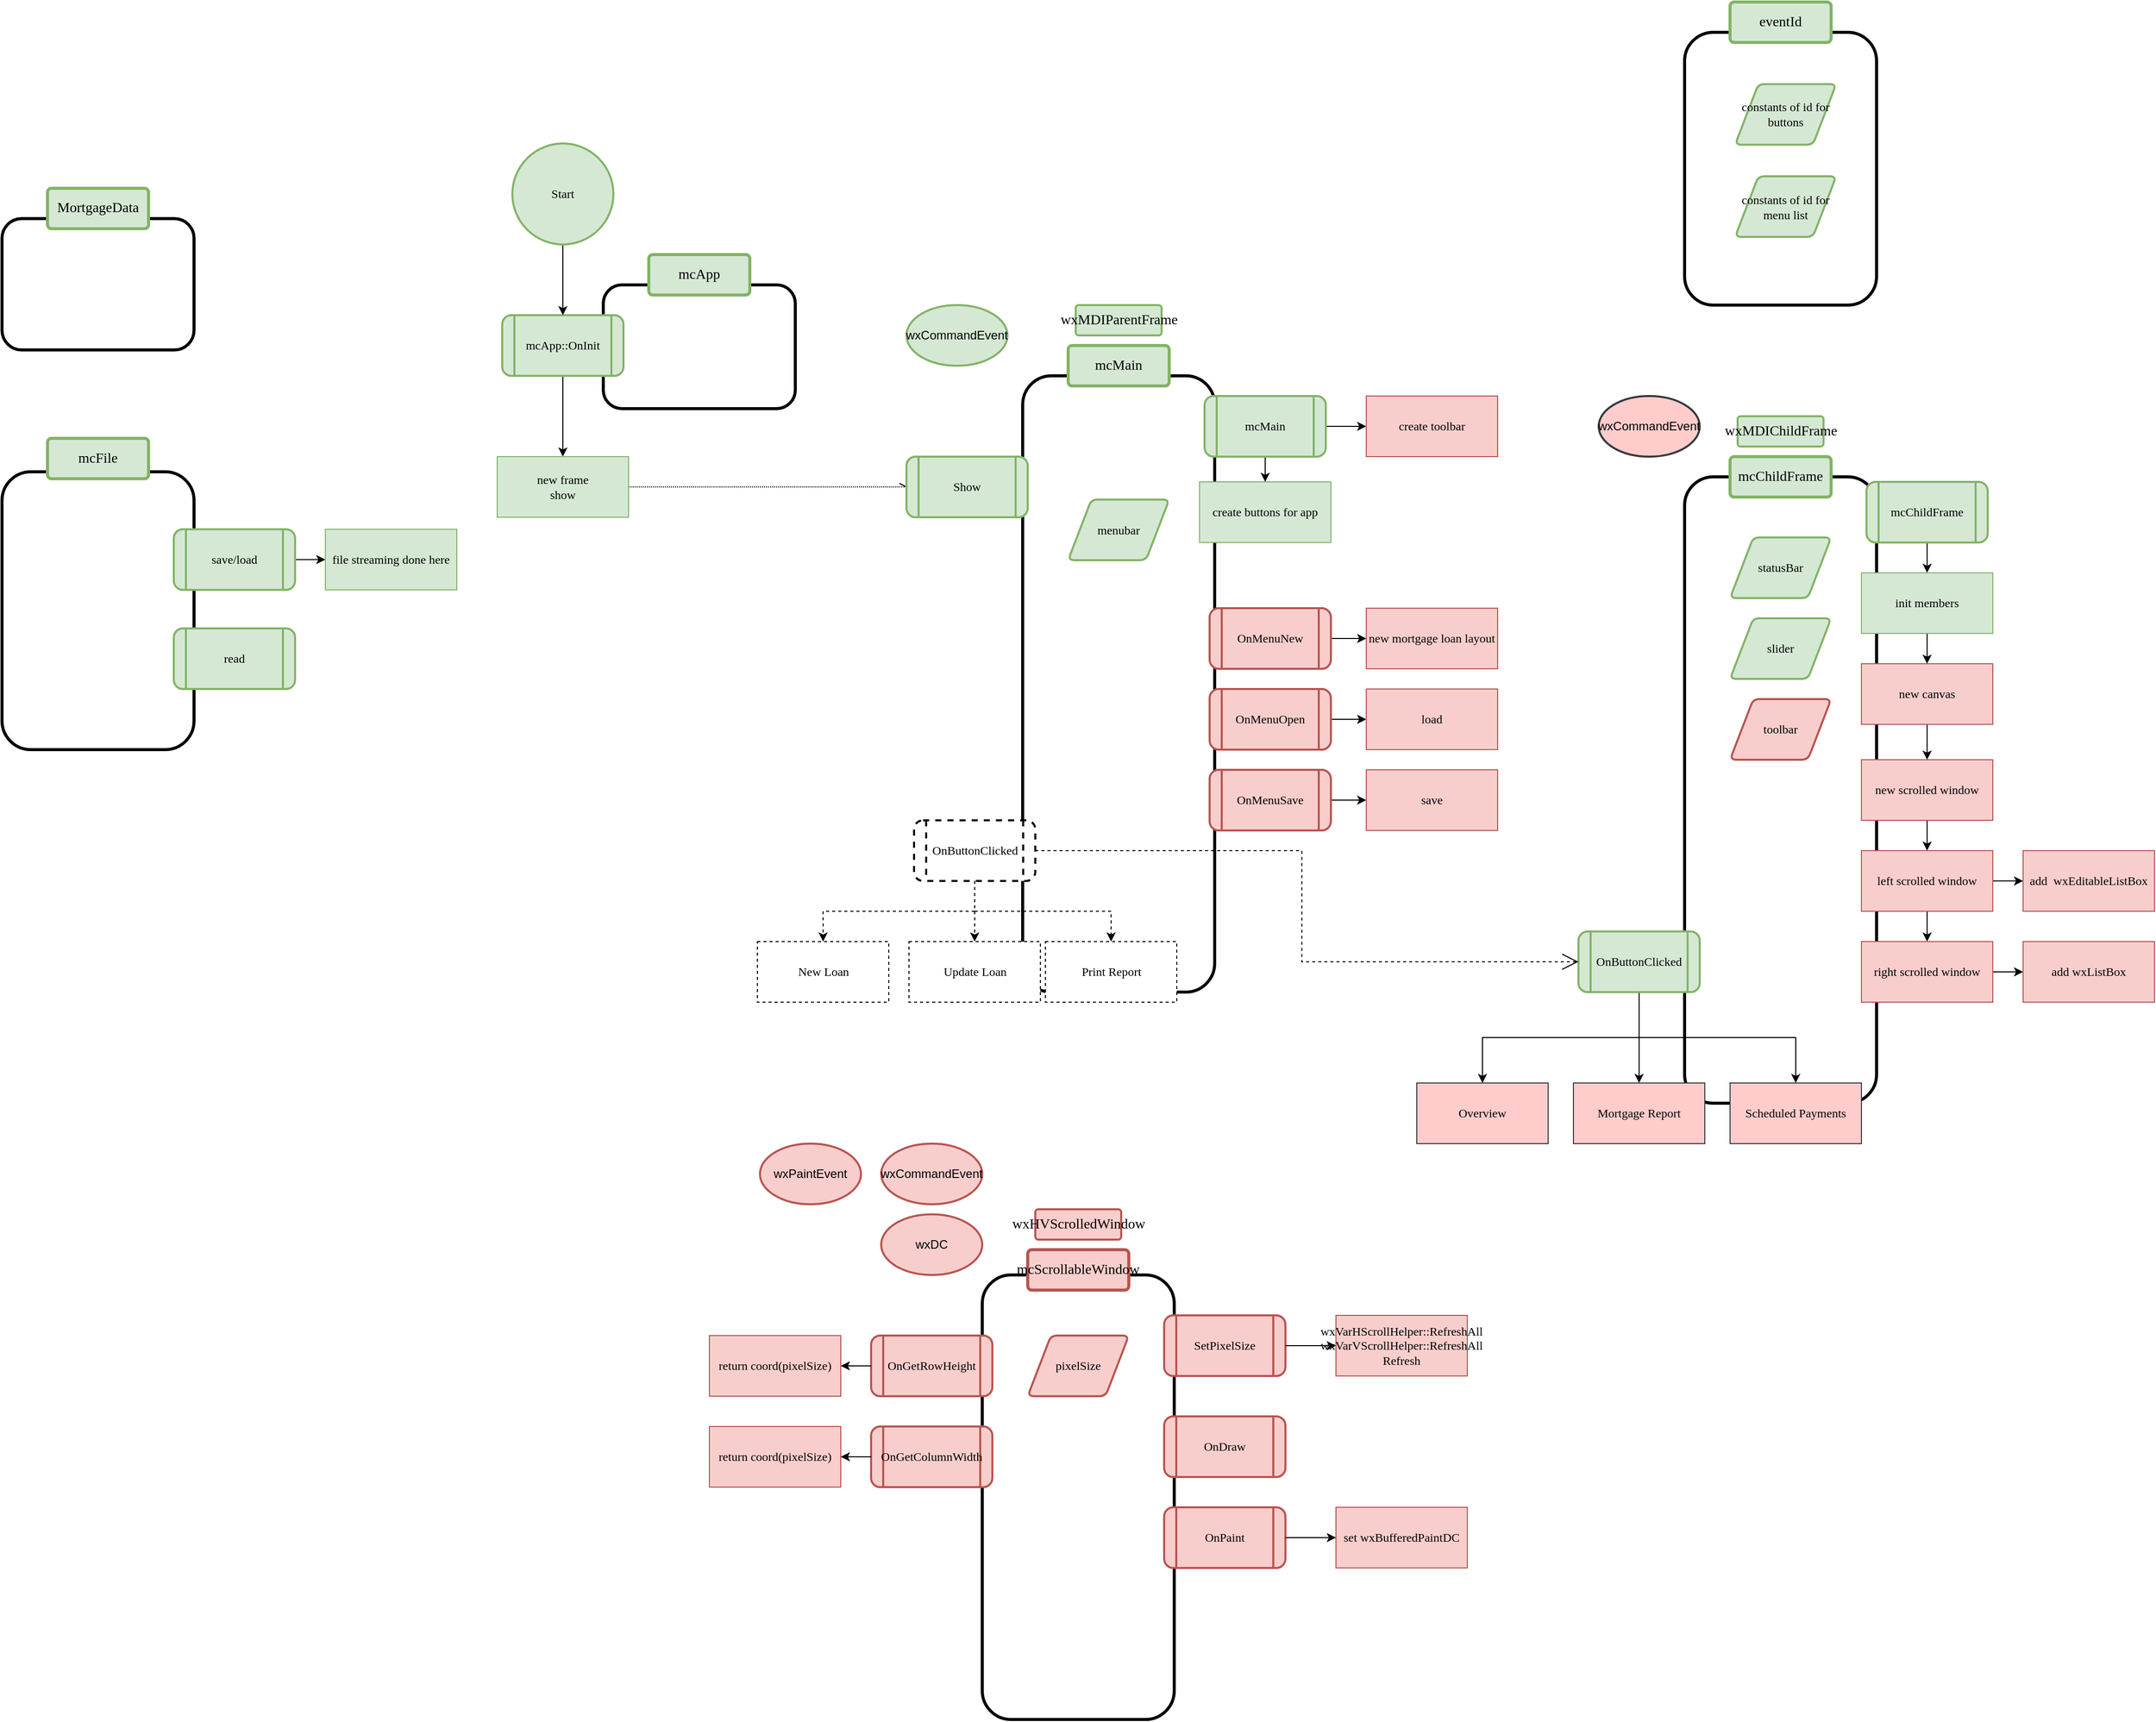 <mxfile version="16.6.1" type="device"><diagram id="4u5bkuqh8i6XdxuR7M9z" name="Page-1"><mxGraphModel dx="1843" dy="2866" grid="1" gridSize="10" guides="1" tooltips="1" connect="1" arrows="1" fold="1" page="1" pageScale="1" pageWidth="850" pageHeight="1100" math="0" shadow="0"><root><mxCell id="0"/><mxCell id="1" parent="0"/><mxCell id="6ShOgifThUx7Da6KeaPq-13" value="" style="rounded=1;whiteSpace=wrap;html=1;fillColor=none;strokeWidth=3;fontFamily=SF Mono;" parent="1" vertex="1"><mxGeometry x="1525" y="-890" width="190" height="620" as="geometry"/></mxCell><mxCell id="f-LeLVSREXbkeS8HNx8I-79" value="" style="rounded=1;whiteSpace=wrap;html=1;fillColor=none;strokeWidth=3;fontFamily=SF Mono;" parent="1" vertex="1"><mxGeometry x="870" y="-990" width="190" height="610" as="geometry"/></mxCell><mxCell id="f-LeLVSREXbkeS8HNx8I-83" value="" style="rounded=1;whiteSpace=wrap;html=1;fillColor=none;strokeWidth=3;fontFamily=SF Mono;" parent="1" vertex="1"><mxGeometry x="455" y="-1080" width="190" height="122.5" as="geometry"/></mxCell><mxCell id="DNXCwKFJPy2jb9ZxVJ6H-2" value="" style="edgeStyle=orthogonalEdgeStyle;rounded=0;orthogonalLoop=1;jettySize=auto;html=1;entryX=0.5;entryY=0;entryDx=0;entryDy=0;" parent="1" source="SENwZf0jZD7FWOnmWLHz-10" target="6ShOgifThUx7Da6KeaPq-1" edge="1"><mxGeometry relative="1" as="geometry"><mxPoint x="415" y="-920" as="targetPoint"/></mxGeometry></mxCell><mxCell id="SENwZf0jZD7FWOnmWLHz-10" value="mcApp::OnInit" style="shape=process;whiteSpace=wrap;html=1;backgroundOutline=1;fillColor=#d5e8d4;strokeColor=#82b366;rounded=1;fontFamily=SF Mono;strokeWidth=2;" parent="1" vertex="1"><mxGeometry x="355" y="-1050" width="120" height="60" as="geometry"/></mxCell><mxCell id="HCgGVhxVDAZrNAhKXv1q-3" style="edgeStyle=orthogonalEdgeStyle;rounded=0;orthogonalLoop=1;jettySize=auto;html=1;exitX=0.5;exitY=1;exitDx=0;exitDy=0;exitPerimeter=0;entryX=0.5;entryY=0;entryDx=0;entryDy=0;" parent="1" source="HCgGVhxVDAZrNAhKXv1q-1" target="SENwZf0jZD7FWOnmWLHz-10" edge="1"><mxGeometry relative="1" as="geometry"/></mxCell><mxCell id="HCgGVhxVDAZrNAhKXv1q-1" value="&lt;font style=&quot;font-size: 12px&quot;&gt;Start&lt;/font&gt;" style="strokeWidth=2;html=1;shape=mxgraph.flowchart.start_2;whiteSpace=wrap;fillColor=#d5e8d4;strokeColor=#82b366;fontFamily=SF Mono;" parent="1" vertex="1"><mxGeometry x="365" y="-1220" width="100" height="100" as="geometry"/></mxCell><mxCell id="f-LeLVSREXbkeS8HNx8I-45" value="" style="rounded=1;whiteSpace=wrap;html=1;fillColor=none;strokeWidth=3;fontFamily=SF Mono;" parent="1" vertex="1"><mxGeometry x="-140" y="-895" width="190" height="275" as="geometry"/></mxCell><mxCell id="f-LeLVSREXbkeS8HNx8I-74" style="edgeStyle=orthogonalEdgeStyle;rounded=0;orthogonalLoop=1;jettySize=auto;html=1;exitX=1;exitY=0.5;exitDx=0;exitDy=0;entryX=0;entryY=0.5;entryDx=0;entryDy=0;" parent="1" source="f-LeLVSREXbkeS8HNx8I-46" target="f-LeLVSREXbkeS8HNx8I-73" edge="1"><mxGeometry relative="1" as="geometry"/></mxCell><mxCell id="f-LeLVSREXbkeS8HNx8I-46" value="save/load" style="shape=process;whiteSpace=wrap;html=1;backgroundOutline=1;fillColor=#d5e8d4;strokeColor=#82b366;rounded=1;fontFamily=SF Mono;strokeWidth=2;" parent="1" vertex="1"><mxGeometry x="30" y="-838.13" width="120" height="60" as="geometry"/></mxCell><mxCell id="f-LeLVSREXbkeS8HNx8I-56" value="" style="rounded=1;whiteSpace=wrap;html=1;fillColor=none;strokeWidth=3;fontFamily=SF Mono;" parent="1" vertex="1"><mxGeometry x="-140" y="-1145.63" width="190" height="130" as="geometry"/></mxCell><mxCell id="f-LeLVSREXbkeS8HNx8I-63" value="&lt;font style=&quot;font-size: 14px&quot;&gt;MortgageData&lt;/font&gt;" style="rounded=1;arcSize=10;whiteSpace=wrap;html=1;align=center;fillColor=#d5e8d4;strokeColor=#82b366;fontFamily=SF Mono;strokeWidth=3;" parent="1" vertex="1"><mxGeometry x="-95" y="-1175.63" width="100" height="40" as="geometry"/></mxCell><mxCell id="f-LeLVSREXbkeS8HNx8I-68" value="read" style="shape=process;whiteSpace=wrap;html=1;backgroundOutline=1;fillColor=#d5e8d4;strokeColor=#82b366;rounded=1;fontFamily=SF Mono;strokeWidth=2;" parent="1" vertex="1"><mxGeometry x="30" y="-740" width="120" height="60" as="geometry"/></mxCell><mxCell id="f-LeLVSREXbkeS8HNx8I-73" value="&lt;font style=&quot;font-size: 12px&quot;&gt;file streaming done here&lt;/font&gt;" style="rounded=0;whiteSpace=wrap;html=1;fillColor=#d5e8d4;strokeColor=#82b366;fontFamily=SF Mono;" parent="1" vertex="1"><mxGeometry x="180" y="-838.13" width="130" height="60" as="geometry"/></mxCell><mxCell id="f-LeLVSREXbkeS8HNx8I-75" value="&lt;font style=&quot;font-size: 14px&quot;&gt;mcFile&lt;/font&gt;" style="rounded=1;arcSize=10;whiteSpace=wrap;html=1;align=center;fillColor=#d5e8d4;strokeColor=#82b366;fontFamily=SF Mono;strokeWidth=3;" parent="1" vertex="1"><mxGeometry x="-95" y="-928.13" width="100" height="40" as="geometry"/></mxCell><mxCell id="f-LeLVSREXbkeS8HNx8I-80" value="&lt;font style=&quot;font-size: 14px&quot;&gt;mcMain&lt;/font&gt;" style="rounded=1;arcSize=10;whiteSpace=wrap;html=1;align=center;fillColor=#d5e8d4;strokeColor=#82b366;fontFamily=SF Mono;strokeWidth=3;" parent="1" vertex="1"><mxGeometry x="915" y="-1020" width="100" height="40" as="geometry"/></mxCell><mxCell id="f-LeLVSREXbkeS8HNx8I-85" style="edgeStyle=orthogonalEdgeStyle;rounded=0;orthogonalLoop=1;jettySize=auto;html=1;exitX=0.5;exitY=1;exitDx=0;exitDy=0;entryX=0.5;entryY=0;entryDx=0;entryDy=0;" parent="1" source="f-LeLVSREXbkeS8HNx8I-82" target="OlosQ7xDst9_o-KBeM07-12" edge="1"><mxGeometry relative="1" as="geometry"><mxPoint x="1480" y="-250" as="targetPoint"/></mxGeometry></mxCell><mxCell id="DnWcME0z-URtW0J5vlyk-16" style="edgeStyle=orthogonalEdgeStyle;rounded=0;orthogonalLoop=1;jettySize=auto;html=1;exitX=0.5;exitY=1;exitDx=0;exitDy=0;entryX=0.5;entryY=0;entryDx=0;entryDy=0;endArrow=classic;endFill=1;startSize=6;endSize=6;sourcePerimeterSpacing=0;targetPerimeterSpacing=0;" edge="1" parent="1" source="f-LeLVSREXbkeS8HNx8I-82" target="OlosQ7xDst9_o-KBeM07-11"><mxGeometry relative="1" as="geometry"/></mxCell><mxCell id="DnWcME0z-URtW0J5vlyk-17" style="edgeStyle=orthogonalEdgeStyle;rounded=0;orthogonalLoop=1;jettySize=auto;html=1;exitX=0.5;exitY=1;exitDx=0;exitDy=0;entryX=0.5;entryY=0;entryDx=0;entryDy=0;endArrow=classic;endFill=1;startSize=6;endSize=6;sourcePerimeterSpacing=0;targetPerimeterSpacing=0;" edge="1" parent="1" source="f-LeLVSREXbkeS8HNx8I-82" target="OlosQ7xDst9_o-KBeM07-13"><mxGeometry relative="1" as="geometry"/></mxCell><mxCell id="f-LeLVSREXbkeS8HNx8I-82" value="OnButtonClicked" style="shape=process;whiteSpace=wrap;html=1;backgroundOutline=1;fillColor=#d5e8d4;strokeColor=#82b366;rounded=1;fontFamily=SF Mono;strokeWidth=2;" parent="1" vertex="1"><mxGeometry x="1420" y="-440" width="120" height="60" as="geometry"/></mxCell><mxCell id="f-LeLVSREXbkeS8HNx8I-84" value="&lt;font style=&quot;font-size: 14px&quot;&gt;mcApp&lt;/font&gt;" style="rounded=1;arcSize=10;whiteSpace=wrap;html=1;align=center;fillColor=#d5e8d4;strokeColor=#82b366;fontFamily=SF Mono;strokeWidth=3;" parent="1" vertex="1"><mxGeometry x="500" y="-1110" width="100" height="40" as="geometry"/></mxCell><mxCell id="DNXCwKFJPy2jb9ZxVJ6H-4" style="edgeStyle=orthogonalEdgeStyle;rounded=0;orthogonalLoop=1;jettySize=auto;html=1;exitX=1;exitY=0.5;exitDx=0;exitDy=0;entryX=0;entryY=0.5;entryDx=0;entryDy=0;dashed=1;dashPattern=1 1;endArrow=openAsync;endFill=0;" parent="1" source="6ShOgifThUx7Da6KeaPq-1" target="DNXCwKFJPy2jb9ZxVJ6H-3" edge="1"><mxGeometry relative="1" as="geometry"/></mxCell><mxCell id="6ShOgifThUx7Da6KeaPq-1" value="&lt;font style=&quot;font-size: 12px&quot;&gt;new frame&lt;br&gt;show&lt;br&gt;&lt;/font&gt;" style="rounded=0;whiteSpace=wrap;html=1;fillColor=#d5e8d4;strokeColor=#82b366;fontFamily=SF Mono;" parent="1" vertex="1"><mxGeometry x="350" y="-910" width="130" height="60" as="geometry"/></mxCell><mxCell id="6ShOgifThUx7Da6KeaPq-3" value="&lt;font style=&quot;font-size: 14px&quot;&gt;wxMDIParentFrame&lt;br&gt;&lt;/font&gt;" style="rounded=1;arcSize=10;whiteSpace=wrap;html=1;align=center;fillColor=#d5e8d4;strokeColor=#82b366;fontFamily=SF Mono;strokeWidth=2;shadow=0;glass=0;sketch=0;perimeterSpacing=0;" parent="1" vertex="1"><mxGeometry x="922.5" y="-1060" width="85" height="30" as="geometry"/></mxCell><mxCell id="6ShOgifThUx7Da6KeaPq-4" value="toolbar" style="shape=parallelogram;html=1;strokeWidth=2;perimeter=parallelogramPerimeter;whiteSpace=wrap;rounded=1;arcSize=12;size=0.23;fontFamily=SF Mono;fillColor=#f8cecc;strokeColor=#b85450;" parent="1" vertex="1"><mxGeometry x="1570" y="-670" width="100" height="60" as="geometry"/></mxCell><mxCell id="6ShOgifThUx7Da6KeaPq-5" value="menubar" style="shape=parallelogram;html=1;strokeWidth=2;perimeter=parallelogramPerimeter;whiteSpace=wrap;rounded=1;arcSize=12;size=0.23;fontFamily=SF Mono;fillColor=#d5e8d4;strokeColor=#82b366;" parent="1" vertex="1"><mxGeometry x="915" y="-867.5" width="100" height="60" as="geometry"/></mxCell><mxCell id="6ShOgifThUx7Da6KeaPq-6" value="" style="rounded=1;whiteSpace=wrap;html=1;fillColor=none;strokeWidth=3;fontFamily=SF Mono;" parent="1" vertex="1"><mxGeometry x="1525" y="-1330" width="190" height="270" as="geometry"/></mxCell><mxCell id="6ShOgifThUx7Da6KeaPq-7" value="&lt;font style=&quot;font-size: 14px&quot;&gt;eventId&lt;/font&gt;" style="rounded=1;arcSize=10;whiteSpace=wrap;html=1;align=center;fillColor=#d5e8d4;strokeColor=#82b366;fontFamily=SF Mono;strokeWidth=3;" parent="1" vertex="1"><mxGeometry x="1570" y="-1360" width="100" height="40" as="geometry"/></mxCell><mxCell id="6ShOgifThUx7Da6KeaPq-8" value="constants of id for buttons" style="shape=parallelogram;html=1;strokeWidth=2;perimeter=parallelogramPerimeter;whiteSpace=wrap;rounded=1;arcSize=12;size=0.23;fontFamily=SF Mono;fillColor=#d5e8d4;strokeColor=#82b366;" parent="1" vertex="1"><mxGeometry x="1575" y="-1278.75" width="100" height="60" as="geometry"/></mxCell><mxCell id="6ShOgifThUx7Da6KeaPq-9" value="constants of id for menu list" style="shape=parallelogram;html=1;strokeWidth=2;perimeter=parallelogramPerimeter;whiteSpace=wrap;rounded=1;arcSize=12;size=0.23;fontFamily=SF Mono;fillColor=#d5e8d4;strokeColor=#82b366;" parent="1" vertex="1"><mxGeometry x="1575" y="-1187.5" width="100" height="60" as="geometry"/></mxCell><mxCell id="6ShOgifThUx7Da6KeaPq-10" value="wxCommandEvent" style="strokeWidth=2;html=1;shape=mxgraph.flowchart.start_1;whiteSpace=wrap;fillColor=#d5e8d4;strokeColor=#82b366;" parent="1" vertex="1"><mxGeometry x="755" y="-1060" width="100" height="60" as="geometry"/></mxCell><mxCell id="6ShOgifThUx7Da6KeaPq-12" value="&lt;font style=&quot;font-size: 14px&quot;&gt;mcChildFrame&lt;/font&gt;" style="rounded=1;arcSize=10;whiteSpace=wrap;html=1;align=center;fillColor=#d5e8d4;strokeColor=#82b366;fontFamily=SF Mono;strokeWidth=3;" parent="1" vertex="1"><mxGeometry x="1570" y="-910" width="100" height="40" as="geometry"/></mxCell><mxCell id="6ShOgifThUx7Da6KeaPq-20" style="edgeStyle=orthogonalEdgeStyle;rounded=0;orthogonalLoop=1;jettySize=auto;html=1;exitX=1;exitY=0.5;exitDx=0;exitDy=0;entryX=0;entryY=0.5;entryDx=0;entryDy=0;" parent="1" source="6ShOgifThUx7Da6KeaPq-15" target="6ShOgifThUx7Da6KeaPq-19" edge="1"><mxGeometry relative="1" as="geometry"/></mxCell><mxCell id="6ShOgifThUx7Da6KeaPq-21" style="edgeStyle=orthogonalEdgeStyle;rounded=0;orthogonalLoop=1;jettySize=auto;html=1;exitX=0.5;exitY=1;exitDx=0;exitDy=0;entryX=0.5;entryY=0;entryDx=0;entryDy=0;" parent="1" source="6ShOgifThUx7Da6KeaPq-15" target="6ShOgifThUx7Da6KeaPq-16" edge="1"><mxGeometry relative="1" as="geometry"/></mxCell><mxCell id="6ShOgifThUx7Da6KeaPq-15" value="mcMain" style="shape=process;whiteSpace=wrap;html=1;backgroundOutline=1;fillColor=#d5e8d4;strokeColor=#82b366;rounded=1;fontFamily=SF Mono;strokeWidth=2;" parent="1" vertex="1"><mxGeometry x="1050" y="-970" width="120" height="60" as="geometry"/></mxCell><mxCell id="6ShOgifThUx7Da6KeaPq-16" value="&lt;font style=&quot;font-size: 12px&quot;&gt;create buttons for app&lt;br&gt;&lt;/font&gt;" style="rounded=0;whiteSpace=wrap;html=1;fontFamily=SF Mono;fillColor=#d5e8d4;strokeColor=#82b366;" parent="1" vertex="1"><mxGeometry x="1045" y="-885" width="130" height="60" as="geometry"/></mxCell><mxCell id="6ShOgifThUx7Da6KeaPq-19" value="&lt;font style=&quot;font-size: 12px&quot;&gt;create toolbar&lt;/font&gt;" style="rounded=0;whiteSpace=wrap;html=1;fillColor=#f8cecc;strokeColor=#b85450;fontFamily=SF Mono;" parent="1" vertex="1"><mxGeometry x="1210" y="-970" width="130" height="60" as="geometry"/></mxCell><mxCell id="6ShOgifThUx7Da6KeaPq-30" style="edgeStyle=orthogonalEdgeStyle;rounded=0;orthogonalLoop=1;jettySize=auto;html=1;exitX=1;exitY=0.5;exitDx=0;exitDy=0;entryX=0;entryY=0.5;entryDx=0;entryDy=0;" parent="1" source="6ShOgifThUx7Da6KeaPq-22" target="6ShOgifThUx7Da6KeaPq-26" edge="1"><mxGeometry relative="1" as="geometry"/></mxCell><mxCell id="6ShOgifThUx7Da6KeaPq-22" value="OnMenuNew" style="shape=process;whiteSpace=wrap;html=1;backgroundOutline=1;fillColor=#f8cecc;strokeColor=#b85450;rounded=1;fontFamily=SF Mono;strokeWidth=2;" parent="1" vertex="1"><mxGeometry x="1055" y="-760" width="120" height="60" as="geometry"/></mxCell><mxCell id="6ShOgifThUx7Da6KeaPq-31" style="edgeStyle=orthogonalEdgeStyle;rounded=0;orthogonalLoop=1;jettySize=auto;html=1;exitX=1;exitY=0.5;exitDx=0;exitDy=0;entryX=0;entryY=0.5;entryDx=0;entryDy=0;" parent="1" source="6ShOgifThUx7Da6KeaPq-23" target="6ShOgifThUx7Da6KeaPq-27" edge="1"><mxGeometry relative="1" as="geometry"/></mxCell><mxCell id="6ShOgifThUx7Da6KeaPq-23" value="OnMenuOpen" style="shape=process;whiteSpace=wrap;html=1;backgroundOutline=1;fillColor=#f8cecc;strokeColor=#b85450;rounded=1;fontFamily=SF Mono;strokeWidth=2;" parent="1" vertex="1"><mxGeometry x="1055" y="-680" width="120" height="60" as="geometry"/></mxCell><mxCell id="6ShOgifThUx7Da6KeaPq-32" style="edgeStyle=orthogonalEdgeStyle;rounded=0;orthogonalLoop=1;jettySize=auto;html=1;exitX=1;exitY=0.5;exitDx=0;exitDy=0;entryX=0;entryY=0.5;entryDx=0;entryDy=0;" parent="1" source="6ShOgifThUx7Da6KeaPq-24" target="6ShOgifThUx7Da6KeaPq-28" edge="1"><mxGeometry relative="1" as="geometry"/></mxCell><mxCell id="6ShOgifThUx7Da6KeaPq-24" value="OnMenuSave" style="shape=process;whiteSpace=wrap;html=1;backgroundOutline=1;fillColor=#f8cecc;strokeColor=#b85450;rounded=1;fontFamily=SF Mono;strokeWidth=2;" parent="1" vertex="1"><mxGeometry x="1055" y="-600" width="120" height="60" as="geometry"/></mxCell><mxCell id="6ShOgifThUx7Da6KeaPq-26" value="&lt;font style=&quot;font-size: 12px&quot;&gt;new mortgage loan layout&lt;/font&gt;" style="rounded=0;whiteSpace=wrap;html=1;fillColor=#f8cecc;strokeColor=#b85450;fontFamily=SF Mono;" parent="1" vertex="1"><mxGeometry x="1210" y="-760" width="130" height="60" as="geometry"/></mxCell><mxCell id="6ShOgifThUx7Da6KeaPq-27" value="&lt;font style=&quot;font-size: 12px&quot;&gt;load&lt;/font&gt;" style="rounded=0;whiteSpace=wrap;html=1;fillColor=#f8cecc;strokeColor=#b85450;fontFamily=SF Mono;" parent="1" vertex="1"><mxGeometry x="1210" y="-680" width="130" height="60" as="geometry"/></mxCell><mxCell id="6ShOgifThUx7Da6KeaPq-28" value="&lt;font style=&quot;font-size: 12px&quot;&gt;save&lt;/font&gt;" style="rounded=0;whiteSpace=wrap;html=1;fillColor=#f8cecc;strokeColor=#b85450;fontFamily=SF Mono;" parent="1" vertex="1"><mxGeometry x="1210" y="-600" width="130" height="60" as="geometry"/></mxCell><mxCell id="6ShOgifThUx7Da6KeaPq-49" style="edgeStyle=orthogonalEdgeStyle;rounded=0;orthogonalLoop=1;jettySize=auto;html=1;exitX=0.5;exitY=1;exitDx=0;exitDy=0;entryX=0.5;entryY=0;entryDx=0;entryDy=0;" parent="1" source="6ShOgifThUx7Da6KeaPq-47" target="6ShOgifThUx7Da6KeaPq-48" edge="1"><mxGeometry relative="1" as="geometry"/></mxCell><mxCell id="6ShOgifThUx7Da6KeaPq-47" value="mcChildFrame" style="shape=process;whiteSpace=wrap;html=1;backgroundOutline=1;fillColor=#d5e8d4;strokeColor=#82b366;rounded=1;fontFamily=SF Mono;strokeWidth=2;" parent="1" vertex="1"><mxGeometry x="1705" y="-885" width="120" height="60" as="geometry"/></mxCell><mxCell id="6ShOgifThUx7Da6KeaPq-57" value="" style="edgeStyle=orthogonalEdgeStyle;rounded=0;orthogonalLoop=1;jettySize=auto;html=1;" parent="1" source="6ShOgifThUx7Da6KeaPq-48" target="6ShOgifThUx7Da6KeaPq-55" edge="1"><mxGeometry relative="1" as="geometry"/></mxCell><mxCell id="6ShOgifThUx7Da6KeaPq-48" value="&lt;font style=&quot;font-size: 12px&quot;&gt;init members&lt;/font&gt;" style="rounded=0;whiteSpace=wrap;html=1;fillColor=#d5e8d4;strokeColor=#82b366;fontFamily=SF Mono;" parent="1" vertex="1"><mxGeometry x="1700" y="-795" width="130" height="60" as="geometry"/></mxCell><mxCell id="6ShOgifThUx7Da6KeaPq-53" value="statusBar" style="shape=parallelogram;html=1;strokeWidth=2;perimeter=parallelogramPerimeter;whiteSpace=wrap;rounded=1;arcSize=12;size=0.23;fontFamily=SF Mono;fillColor=#d5e8d4;strokeColor=#82b366;" parent="1" vertex="1"><mxGeometry x="1570" y="-830" width="100" height="60" as="geometry"/></mxCell><mxCell id="6ShOgifThUx7Da6KeaPq-54" value="slider" style="shape=parallelogram;html=1;strokeWidth=2;perimeter=parallelogramPerimeter;whiteSpace=wrap;rounded=1;arcSize=12;size=0.23;fontFamily=SF Mono;fillColor=#d5e8d4;strokeColor=#82b366;" parent="1" vertex="1"><mxGeometry x="1570" y="-750" width="100" height="60" as="geometry"/></mxCell><mxCell id="DnWcME0z-URtW0J5vlyk-8" style="edgeStyle=none;curved=1;rounded=0;orthogonalLoop=1;jettySize=auto;html=1;exitX=0.5;exitY=1;exitDx=0;exitDy=0;entryX=0.5;entryY=0;entryDx=0;entryDy=0;endArrow=classic;startSize=6;endSize=6;sourcePerimeterSpacing=0;targetPerimeterSpacing=0;endFill=1;" edge="1" parent="1" source="6ShOgifThUx7Da6KeaPq-55" target="DnWcME0z-URtW0J5vlyk-1"><mxGeometry relative="1" as="geometry"/></mxCell><mxCell id="6ShOgifThUx7Da6KeaPq-55" value="&lt;font style=&quot;font-size: 12px&quot;&gt;new canvas&lt;/font&gt;" style="rounded=0;whiteSpace=wrap;html=1;fillColor=#f8cecc;strokeColor=#b85450;fontFamily=SF Mono;" parent="1" vertex="1"><mxGeometry x="1700" y="-705" width="130" height="60" as="geometry"/></mxCell><mxCell id="DNXCwKFJPy2jb9ZxVJ6H-3" value="Show" style="shape=process;whiteSpace=wrap;html=1;backgroundOutline=1;fillColor=#d5e8d4;strokeColor=#82b366;rounded=1;fontFamily=SF Mono;strokeWidth=2;" parent="1" vertex="1"><mxGeometry x="755" y="-910" width="120" height="60" as="geometry"/></mxCell><mxCell id="cS0DEnMFtYrdDm-iL10t-1" value="&lt;font style=&quot;font-size: 14px&quot;&gt;wxMDIChildFrame&lt;br&gt;&lt;/font&gt;" style="rounded=1;arcSize=10;whiteSpace=wrap;html=1;align=center;fontFamily=SF Mono;strokeWidth=2;shadow=0;glass=0;sketch=0;perimeterSpacing=0;fillColor=#d5e8d4;strokeColor=#82b366;" parent="1" vertex="1"><mxGeometry x="1577.5" y="-950" width="85" height="30" as="geometry"/></mxCell><mxCell id="OlosQ7xDst9_o-KBeM07-1" value="" style="group" parent="1" vertex="1" connectable="0"><mxGeometry x="560" y="-230" width="750" height="570" as="geometry"/></mxCell><mxCell id="6ShOgifThUx7Da6KeaPq-34" value="" style="rounded=1;whiteSpace=wrap;html=1;fillColor=none;strokeWidth=3;fontFamily=SF Mono;" parent="OlosQ7xDst9_o-KBeM07-1" vertex="1"><mxGeometry x="270" y="130" width="190" height="440" as="geometry"/></mxCell><mxCell id="6ShOgifThUx7Da6KeaPq-35" value="&lt;font style=&quot;font-size: 14px&quot;&gt;mcScrollableWindow&lt;/font&gt;" style="rounded=1;arcSize=10;whiteSpace=wrap;html=1;align=center;fillColor=#f8cecc;strokeColor=#b85450;fontFamily=SF Mono;strokeWidth=3;" parent="OlosQ7xDst9_o-KBeM07-1" vertex="1"><mxGeometry x="315" y="105" width="100" height="40" as="geometry"/></mxCell><mxCell id="6ShOgifThUx7Da6KeaPq-36" value="&lt;font style=&quot;font-size: 14px&quot;&gt;wxHVScrolledWindow&lt;br&gt;&lt;/font&gt;" style="rounded=1;arcSize=10;whiteSpace=wrap;html=1;align=center;fillColor=#f8cecc;strokeColor=#b85450;fontFamily=SF Mono;strokeWidth=2;shadow=0;glass=0;sketch=0;perimeterSpacing=0;" parent="OlosQ7xDst9_o-KBeM07-1" vertex="1"><mxGeometry x="322.5" y="65" width="85" height="30" as="geometry"/></mxCell><mxCell id="6ShOgifThUx7Da6KeaPq-37" value="wxDC" style="strokeWidth=2;html=1;shape=mxgraph.flowchart.start_1;whiteSpace=wrap;fillColor=#f8cecc;strokeColor=#b85450;" parent="OlosQ7xDst9_o-KBeM07-1" vertex="1"><mxGeometry x="170" y="70" width="100" height="60" as="geometry"/></mxCell><mxCell id="6ShOgifThUx7Da6KeaPq-38" value="OnGetRowHeight" style="shape=process;whiteSpace=wrap;html=1;backgroundOutline=1;fillColor=#f8cecc;strokeColor=#b85450;rounded=1;fontFamily=SF Mono;strokeWidth=2;" parent="OlosQ7xDst9_o-KBeM07-1" vertex="1"><mxGeometry x="160" y="190" width="120" height="60" as="geometry"/></mxCell><mxCell id="6ShOgifThUx7Da6KeaPq-39" value="OnGetColumnWidth" style="shape=process;whiteSpace=wrap;html=1;backgroundOutline=1;fillColor=#f8cecc;strokeColor=#b85450;rounded=1;fontFamily=SF Mono;strokeWidth=2;" parent="OlosQ7xDst9_o-KBeM07-1" vertex="1"><mxGeometry x="160" y="280" width="120" height="60" as="geometry"/></mxCell><mxCell id="6ShOgifThUx7Da6KeaPq-40" value="pixelSize" style="shape=parallelogram;html=1;strokeWidth=2;perimeter=parallelogramPerimeter;whiteSpace=wrap;rounded=1;arcSize=12;size=0.23;fontFamily=SF Mono;fillColor=#f8cecc;strokeColor=#b85450;" parent="OlosQ7xDst9_o-KBeM07-1" vertex="1"><mxGeometry x="315" y="190" width="100" height="60" as="geometry"/></mxCell><mxCell id="6ShOgifThUx7Da6KeaPq-41" value="SetPixelSize" style="shape=process;whiteSpace=wrap;html=1;backgroundOutline=1;fillColor=#f8cecc;strokeColor=#b85450;rounded=1;fontFamily=SF Mono;strokeWidth=2;" parent="OlosQ7xDst9_o-KBeM07-1" vertex="1"><mxGeometry x="450" y="170" width="120" height="60" as="geometry"/></mxCell><mxCell id="6ShOgifThUx7Da6KeaPq-44" value="wxVarHScrollHelper::RefreshAll&lt;br&gt;wxVarVScrollHelper::RefreshAll&lt;br&gt;Refresh" style="rounded=0;whiteSpace=wrap;html=1;fillColor=#f8cecc;strokeColor=#b85450;fontFamily=SF Mono;" parent="OlosQ7xDst9_o-KBeM07-1" vertex="1"><mxGeometry x="620" y="170" width="130" height="60" as="geometry"/></mxCell><mxCell id="6ShOgifThUx7Da6KeaPq-42" style="edgeStyle=orthogonalEdgeStyle;rounded=0;orthogonalLoop=1;jettySize=auto;html=1;exitX=1;exitY=0.5;exitDx=0;exitDy=0;entryX=0;entryY=0.5;entryDx=0;entryDy=0;" parent="OlosQ7xDst9_o-KBeM07-1" source="6ShOgifThUx7Da6KeaPq-41" target="6ShOgifThUx7Da6KeaPq-44" edge="1"><mxGeometry relative="1" as="geometry"><mxPoint x="620" y="200" as="targetPoint"/></mxGeometry></mxCell><mxCell id="6ShOgifThUx7Da6KeaPq-46" value="return coord(pixelSize)" style="rounded=0;whiteSpace=wrap;html=1;fillColor=#f8cecc;strokeColor=#b85450;fontFamily=SF Mono;" parent="OlosQ7xDst9_o-KBeM07-1" vertex="1"><mxGeometry y="190" width="130" height="60" as="geometry"/></mxCell><mxCell id="6ShOgifThUx7Da6KeaPq-51" style="edgeStyle=orthogonalEdgeStyle;rounded=0;orthogonalLoop=1;jettySize=auto;html=1;exitX=0;exitY=0.5;exitDx=0;exitDy=0;entryX=1;entryY=0.5;entryDx=0;entryDy=0;" parent="OlosQ7xDst9_o-KBeM07-1" source="6ShOgifThUx7Da6KeaPq-38" target="6ShOgifThUx7Da6KeaPq-46" edge="1"><mxGeometry relative="1" as="geometry"/></mxCell><mxCell id="6ShOgifThUx7Da6KeaPq-50" value="return coord(pixelSize)" style="rounded=0;whiteSpace=wrap;html=1;fillColor=#f8cecc;strokeColor=#b85450;fontFamily=SF Mono;" parent="OlosQ7xDst9_o-KBeM07-1" vertex="1"><mxGeometry y="280" width="130" height="60" as="geometry"/></mxCell><mxCell id="6ShOgifThUx7Da6KeaPq-52" style="edgeStyle=orthogonalEdgeStyle;rounded=0;orthogonalLoop=1;jettySize=auto;html=1;exitX=0;exitY=0.5;exitDx=0;exitDy=0;entryX=1;entryY=0.5;entryDx=0;entryDy=0;" parent="OlosQ7xDst9_o-KBeM07-1" source="6ShOgifThUx7Da6KeaPq-39" target="6ShOgifThUx7Da6KeaPq-50" edge="1"><mxGeometry relative="1" as="geometry"/></mxCell><mxCell id="6ShOgifThUx7Da6KeaPq-59" value="OnDraw" style="shape=process;whiteSpace=wrap;html=1;backgroundOutline=1;fillColor=#f8cecc;strokeColor=#b85450;rounded=1;fontFamily=SF Mono;strokeWidth=2;" parent="OlosQ7xDst9_o-KBeM07-1" vertex="1"><mxGeometry x="450" y="270" width="120" height="60" as="geometry"/></mxCell><mxCell id="6ShOgifThUx7Da6KeaPq-60" value="OnPaint" style="shape=process;whiteSpace=wrap;html=1;backgroundOutline=1;fillColor=#f8cecc;strokeColor=#b85450;rounded=1;fontFamily=SF Mono;strokeWidth=2;" parent="OlosQ7xDst9_o-KBeM07-1" vertex="1"><mxGeometry x="450" y="360" width="120" height="60" as="geometry"/></mxCell><mxCell id="6ShOgifThUx7Da6KeaPq-61" value="wxCommandEvent" style="strokeWidth=2;html=1;shape=mxgraph.flowchart.start_1;whiteSpace=wrap;fillColor=#f8cecc;strokeColor=#b85450;" parent="OlosQ7xDst9_o-KBeM07-1" vertex="1"><mxGeometry x="170" width="100" height="60" as="geometry"/></mxCell><mxCell id="6ShOgifThUx7Da6KeaPq-62" value="wxPaintEvent" style="strokeWidth=2;html=1;shape=mxgraph.flowchart.start_1;whiteSpace=wrap;fillColor=#f8cecc;strokeColor=#b85450;" parent="OlosQ7xDst9_o-KBeM07-1" vertex="1"><mxGeometry x="50" width="100" height="60" as="geometry"/></mxCell><mxCell id="6ShOgifThUx7Da6KeaPq-63" value="set wxBufferedPaintDC" style="rounded=0;whiteSpace=wrap;html=1;fillColor=#f8cecc;strokeColor=#b85450;fontFamily=SF Mono;" parent="OlosQ7xDst9_o-KBeM07-1" vertex="1"><mxGeometry x="620" y="360" width="130" height="60" as="geometry"/></mxCell><mxCell id="6ShOgifThUx7Da6KeaPq-64" value="" style="edgeStyle=orthogonalEdgeStyle;rounded=0;orthogonalLoop=1;jettySize=auto;html=1;" parent="OlosQ7xDst9_o-KBeM07-1" source="6ShOgifThUx7Da6KeaPq-60" target="6ShOgifThUx7Da6KeaPq-63" edge="1"><mxGeometry relative="1" as="geometry"/></mxCell><mxCell id="OlosQ7xDst9_o-KBeM07-2" value="&lt;font style=&quot;font-size: 12px&quot;&gt;New Loan&lt;/font&gt;" style="rounded=0;whiteSpace=wrap;html=1;fontFamily=SF Mono;dashed=1;" parent="1" vertex="1"><mxGeometry x="607.5" y="-430" width="130" height="60" as="geometry"/></mxCell><mxCell id="OlosQ7xDst9_o-KBeM07-3" value="&lt;font style=&quot;font-size: 12px&quot;&gt;Update Loan&lt;/font&gt;" style="rounded=0;whiteSpace=wrap;html=1;fontFamily=SF Mono;dashed=1;" parent="1" vertex="1"><mxGeometry x="757.5" y="-430" width="130" height="60" as="geometry"/></mxCell><mxCell id="OlosQ7xDst9_o-KBeM07-4" value="&lt;font style=&quot;font-size: 12px&quot;&gt;Print Report&lt;/font&gt;" style="rounded=0;whiteSpace=wrap;html=1;fontFamily=SF Mono;dashed=1;" parent="1" vertex="1"><mxGeometry x="892.5" y="-430" width="130" height="60" as="geometry"/></mxCell><mxCell id="OlosQ7xDst9_o-KBeM07-5" style="edgeStyle=orthogonalEdgeStyle;rounded=0;orthogonalLoop=1;jettySize=auto;html=1;exitX=0.5;exitY=1;exitDx=0;exitDy=0;entryX=0.5;entryY=0;entryDx=0;entryDy=0;dashed=1;" parent="1" source="OlosQ7xDst9_o-KBeM07-8" target="OlosQ7xDst9_o-KBeM07-3" edge="1"><mxGeometry relative="1" as="geometry"/></mxCell><mxCell id="OlosQ7xDst9_o-KBeM07-6" style="edgeStyle=orthogonalEdgeStyle;rounded=0;orthogonalLoop=1;jettySize=auto;html=1;exitX=0.5;exitY=1;exitDx=0;exitDy=0;entryX=0.5;entryY=0;entryDx=0;entryDy=0;dashed=1;" parent="1" source="OlosQ7xDst9_o-KBeM07-8" target="OlosQ7xDst9_o-KBeM07-2" edge="1"><mxGeometry relative="1" as="geometry"/></mxCell><mxCell id="OlosQ7xDst9_o-KBeM07-7" style="edgeStyle=orthogonalEdgeStyle;rounded=0;orthogonalLoop=1;jettySize=auto;html=1;exitX=0.5;exitY=1;exitDx=0;exitDy=0;entryX=0.5;entryY=0;entryDx=0;entryDy=0;dashed=1;" parent="1" source="OlosQ7xDst9_o-KBeM07-8" target="OlosQ7xDst9_o-KBeM07-4" edge="1"><mxGeometry relative="1" as="geometry"/></mxCell><mxCell id="OlosQ7xDst9_o-KBeM07-9" style="edgeStyle=orthogonalEdgeStyle;rounded=0;orthogonalLoop=1;jettySize=auto;html=1;exitX=1;exitY=0.5;exitDx=0;exitDy=0;entryX=0;entryY=0.5;entryDx=0;entryDy=0;dashed=1;endArrow=open;startSize=14;endSize=14;sourcePerimeterSpacing=8;targetPerimeterSpacing=8;" parent="1" source="OlosQ7xDst9_o-KBeM07-8" target="f-LeLVSREXbkeS8HNx8I-82" edge="1"><mxGeometry relative="1" as="geometry"/></mxCell><mxCell id="OlosQ7xDst9_o-KBeM07-8" value="OnButtonClicked" style="shape=process;whiteSpace=wrap;html=1;backgroundOutline=1;rounded=1;fontFamily=SF Mono;strokeWidth=2;dashed=1;" parent="1" vertex="1"><mxGeometry x="762.5" y="-550" width="120" height="60" as="geometry"/></mxCell><mxCell id="OlosQ7xDst9_o-KBeM07-10" value="wxCommandEvent" style="strokeWidth=2;html=1;shape=mxgraph.flowchart.start_1;whiteSpace=wrap;fillColor=#ffcccc;strokeColor=#36393d;" parent="1" vertex="1"><mxGeometry x="1440" y="-970" width="100" height="60" as="geometry"/></mxCell><mxCell id="OlosQ7xDst9_o-KBeM07-11" value="&lt;font style=&quot;font-size: 12px&quot;&gt;Overview&lt;/font&gt;" style="rounded=0;whiteSpace=wrap;html=1;fontFamily=SF Mono;fillColor=#ffcccc;strokeColor=#36393d;" parent="1" vertex="1"><mxGeometry x="1260" y="-290" width="130" height="60" as="geometry"/></mxCell><mxCell id="OlosQ7xDst9_o-KBeM07-12" value="&lt;font style=&quot;font-size: 12px&quot;&gt;Mortgage Report&lt;/font&gt;" style="rounded=0;whiteSpace=wrap;html=1;fontFamily=SF Mono;fillColor=#ffcccc;strokeColor=#36393d;" parent="1" vertex="1"><mxGeometry x="1415" y="-290" width="130" height="60" as="geometry"/></mxCell><mxCell id="DnWcME0z-URtW0J5vlyk-10" style="edgeStyle=none;curved=1;rounded=0;orthogonalLoop=1;jettySize=auto;html=1;exitX=0.5;exitY=1;exitDx=0;exitDy=0;entryX=0.5;entryY=0;entryDx=0;entryDy=0;endArrow=classic;endFill=1;startSize=6;endSize=6;sourcePerimeterSpacing=0;targetPerimeterSpacing=0;" edge="1" parent="1" source="DnWcME0z-URtW0J5vlyk-1" target="DnWcME0z-URtW0J5vlyk-2"><mxGeometry relative="1" as="geometry"/></mxCell><mxCell id="DnWcME0z-URtW0J5vlyk-1" value="&lt;font style=&quot;font-size: 12px&quot;&gt;new scrolled window&lt;/font&gt;" style="rounded=0;whiteSpace=wrap;html=1;fillColor=#f8cecc;strokeColor=#b85450;fontFamily=SF Mono;" vertex="1" parent="1"><mxGeometry x="1700" y="-610" width="130" height="60" as="geometry"/></mxCell><mxCell id="DnWcME0z-URtW0J5vlyk-11" style="edgeStyle=none;curved=1;rounded=0;orthogonalLoop=1;jettySize=auto;html=1;exitX=1;exitY=0.5;exitDx=0;exitDy=0;entryX=0;entryY=0.5;entryDx=0;entryDy=0;endArrow=classic;endFill=1;startSize=6;endSize=6;sourcePerimeterSpacing=0;targetPerimeterSpacing=0;" edge="1" parent="1" source="DnWcME0z-URtW0J5vlyk-2" target="DnWcME0z-URtW0J5vlyk-4"><mxGeometry relative="1" as="geometry"/></mxCell><mxCell id="DnWcME0z-URtW0J5vlyk-12" style="edgeStyle=none;curved=1;rounded=0;orthogonalLoop=1;jettySize=auto;html=1;exitX=0.5;exitY=1;exitDx=0;exitDy=0;entryX=0.5;entryY=0;entryDx=0;entryDy=0;endArrow=classic;endFill=1;startSize=6;endSize=6;sourcePerimeterSpacing=0;targetPerimeterSpacing=0;" edge="1" parent="1" source="DnWcME0z-URtW0J5vlyk-2" target="DnWcME0z-URtW0J5vlyk-3"><mxGeometry relative="1" as="geometry"/></mxCell><mxCell id="DnWcME0z-URtW0J5vlyk-2" value="&lt;font style=&quot;font-size: 12px&quot;&gt;left scrolled window&lt;/font&gt;" style="rounded=0;whiteSpace=wrap;html=1;fillColor=#f8cecc;strokeColor=#b85450;fontFamily=SF Mono;" vertex="1" parent="1"><mxGeometry x="1700" y="-520" width="130" height="60" as="geometry"/></mxCell><mxCell id="DnWcME0z-URtW0J5vlyk-13" style="edgeStyle=none;curved=1;rounded=0;orthogonalLoop=1;jettySize=auto;html=1;exitX=1;exitY=0.5;exitDx=0;exitDy=0;entryX=0;entryY=0.5;entryDx=0;entryDy=0;endArrow=classic;endFill=1;startSize=6;endSize=6;sourcePerimeterSpacing=0;targetPerimeterSpacing=0;" edge="1" parent="1" source="DnWcME0z-URtW0J5vlyk-3" target="DnWcME0z-URtW0J5vlyk-5"><mxGeometry relative="1" as="geometry"/></mxCell><mxCell id="DnWcME0z-URtW0J5vlyk-3" value="&lt;font style=&quot;font-size: 12px&quot;&gt;right scrolled window&lt;/font&gt;" style="rounded=0;whiteSpace=wrap;html=1;fillColor=#f8cecc;strokeColor=#b85450;fontFamily=SF Mono;" vertex="1" parent="1"><mxGeometry x="1700" y="-430" width="130" height="60" as="geometry"/></mxCell><mxCell id="DnWcME0z-URtW0J5vlyk-4" value="&lt;font style=&quot;font-size: 12px&quot;&gt;add &amp;nbsp;wxEditableListBox&lt;/font&gt;" style="rounded=0;whiteSpace=wrap;html=1;fillColor=#f8cecc;strokeColor=#b85450;fontFamily=SF Mono;" vertex="1" parent="1"><mxGeometry x="1860" y="-520" width="130" height="60" as="geometry"/></mxCell><mxCell id="DnWcME0z-URtW0J5vlyk-5" value="&lt;font style=&quot;font-size: 12px&quot;&gt;add wxListBox&lt;/font&gt;" style="rounded=0;whiteSpace=wrap;html=1;fillColor=#f8cecc;strokeColor=#b85450;fontFamily=SF Mono;" vertex="1" parent="1"><mxGeometry x="1860" y="-430" width="130" height="60" as="geometry"/></mxCell><mxCell id="OlosQ7xDst9_o-KBeM07-13" value="&lt;font style=&quot;font-size: 12px&quot;&gt;Scheduled Payments&lt;/font&gt;" style="rounded=0;whiteSpace=wrap;html=1;fontFamily=SF Mono;fillColor=#ffcccc;strokeColor=#36393d;" parent="1" vertex="1"><mxGeometry x="1570" y="-290" width="130" height="60" as="geometry"/></mxCell></root></mxGraphModel></diagram></mxfile>